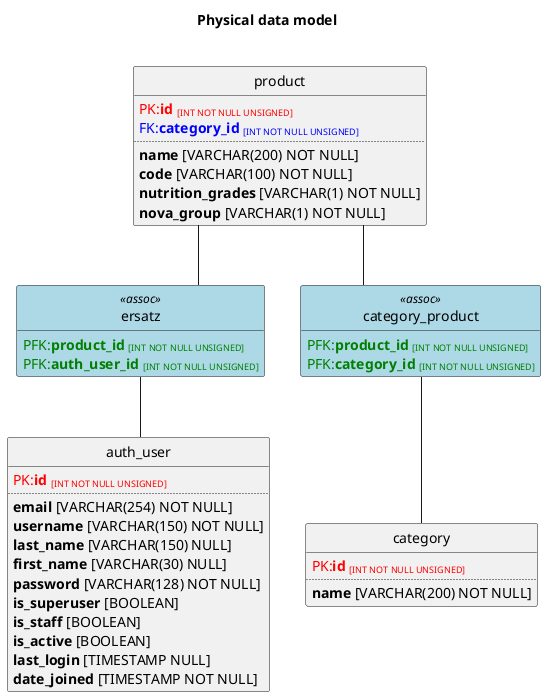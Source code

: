 @startuml
title Physical data model\n

/' = = = = = = = STYLE = = = = = = = '/
hide empty methods
hide circle
skinparam linetype ortho
skinparam class {
    BackgroundColor<<assoc>> lightblue
}

/' = = = = = = = MACRO = = = = = = = '/
!define rel(a,b,c,d,e) a c e
!define pyk(n,t="INT NOT NULL UNSIGNED") <font color="red">PK:<b>n</b> <size:09>[t]</size></font>
!define fnk(n,r,t="INT NOT NULL UNSIGNED") <font color="blue">FK:<b>n</b> <size:09>[t]</size></font>
!define fpk(n,r,t="INT NOT NULL UNSIGNED") <font color="green">PFK:<b>n</b> <size:09>[t]</size></font>
!define att(n,u,s) {field} <b>n</b> [s]

/' = = = = = = = CLASSE = = = = = = = '/
class category
class category_product <<assoc>>
class ersatz <<assoc>>
class product
class auth_user


/' = = = = = = = RELATION = = = = = = = '/
rel(product,1..,--,1..*,category_product)
rel(category_product,1..*,--,1..,category)
rel(auth_user,1..,-up-,1..*,ersatz)
rel(product,1..*,--,1..*,ersatz)


/' = = = = = = = KEY = = = = = = = '/
class category {
    pyk(id)
    ..
}

class category_product {
    fpk(product_id,product.id)
    fpk(category_id,category.id)
}

class ersatz {
    fpk(product_id,product.id)
    fpk(auth_user_id,auth_user.id)
}

class product {
    pyk(id)
    fnk(category_id,category.id)
    ..
}

class auth_user {
    pyk(id)
    ..
}


/' = = = = = = = ATTRIBUTE = = = = = = = '/
class category {
    att(name,String,VARCHAR(200) NOT NULL)
}

class product {
    att(name,String,VARCHAR(200) NOT NULL)
    att(code,String,VARCHAR(100) NOT NULL)
    att(nutrition_grades,String,VARCHAR(1) NOT NULL)
    att(nova_group,String,VARCHAR(1) NOT NULL)
}

class auth_user {
    att(email,String,VARCHAR(254) NOT NULL)
    att(username,String,VARCHAR(150) NOT NULL)
    att(last_name,String,VARCHAR(150) NULL)
    att(first_name,String,VARCHAR(30) NULL)
    att(password,String,VARCHAR(128) NOT NULL)
    att(is_superuser,Bool,BOOLEAN)
    att(is_staff,Bool,BOOLEAN)
    att(is_active,Bool,BOOLEAN)
    att(last_login,Integer,TIMESTAMP NULL)
    att(date_joined,Integer,TIMESTAMP NOT NULL)
}
@enduml

